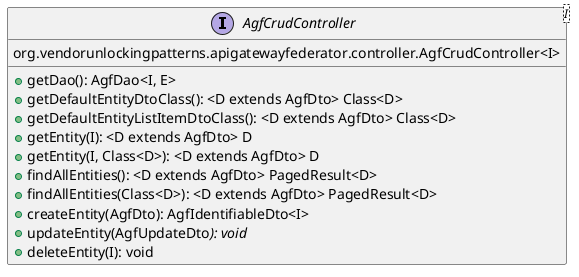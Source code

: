 @startuml
interface AgfCrudController<I>{
  org.vendorunlockingpatterns.apigatewayfederator.controller.AgfCrudController<I> 
  + getDao(): AgfDao<I, E>
  + getDefaultEntityDtoClass(): <D extends AgfDto> Class<D>
  + getDefaultEntityListItemDtoClass(): <D extends AgfDto> Class<D>
  + getEntity(I): <D extends AgfDto> D
  + getEntity(I, Class<D>): <D extends AgfDto> D
  + findAllEntities(): <D extends AgfDto> PagedResult<D>
  + findAllEntities(Class<D>): <D extends AgfDto> PagedResult<D>
  + createEntity(AgfDto): AgfIdentifiableDto<I>
  + updateEntity(AgfUpdateDto<I>): void
  + deleteEntity(I): void
}

@enduml